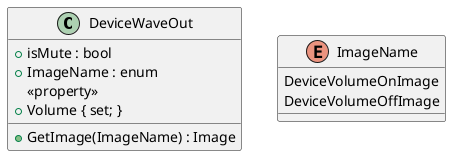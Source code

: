 @startuml

class DeviceWaveOut
{
    ' private WaveOut
    ' public BoolImageStatus
    + isMute : bool
    + ImageName : enum
    << property >> 
    + Volume { set; }

    +GetImage(ImageName) : Image
}

enum ImageName
{
    DeviceVolumeOnImage
    DeviceVolumeOffImage
}
@enduml